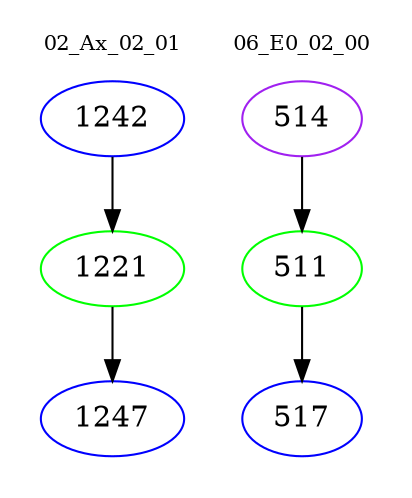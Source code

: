 digraph{
subgraph cluster_0 {
color = white
label = "02_Ax_02_01";
fontsize=10;
T0_1242 [label="1242", color="blue"]
T0_1242 -> T0_1221 [color="black"]
T0_1221 [label="1221", color="green"]
T0_1221 -> T0_1247 [color="black"]
T0_1247 [label="1247", color="blue"]
}
subgraph cluster_1 {
color = white
label = "06_E0_02_00";
fontsize=10;
T1_514 [label="514", color="purple"]
T1_514 -> T1_511 [color="black"]
T1_511 [label="511", color="green"]
T1_511 -> T1_517 [color="black"]
T1_517 [label="517", color="blue"]
}
}
